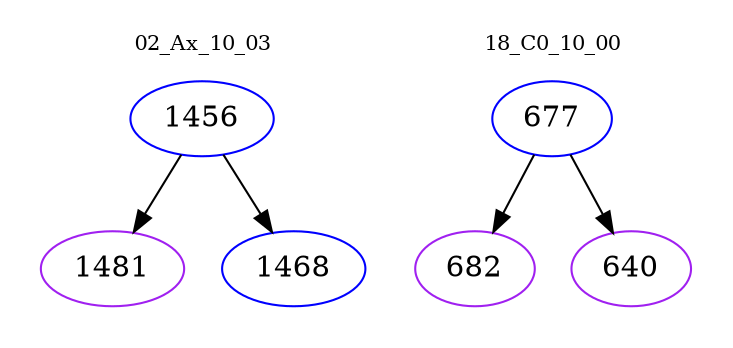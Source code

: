 digraph{
subgraph cluster_0 {
color = white
label = "02_Ax_10_03";
fontsize=10;
T0_1456 [label="1456", color="blue"]
T0_1456 -> T0_1481 [color="black"]
T0_1481 [label="1481", color="purple"]
T0_1456 -> T0_1468 [color="black"]
T0_1468 [label="1468", color="blue"]
}
subgraph cluster_1 {
color = white
label = "18_C0_10_00";
fontsize=10;
T1_677 [label="677", color="blue"]
T1_677 -> T1_682 [color="black"]
T1_682 [label="682", color="purple"]
T1_677 -> T1_640 [color="black"]
T1_640 [label="640", color="purple"]
}
}
